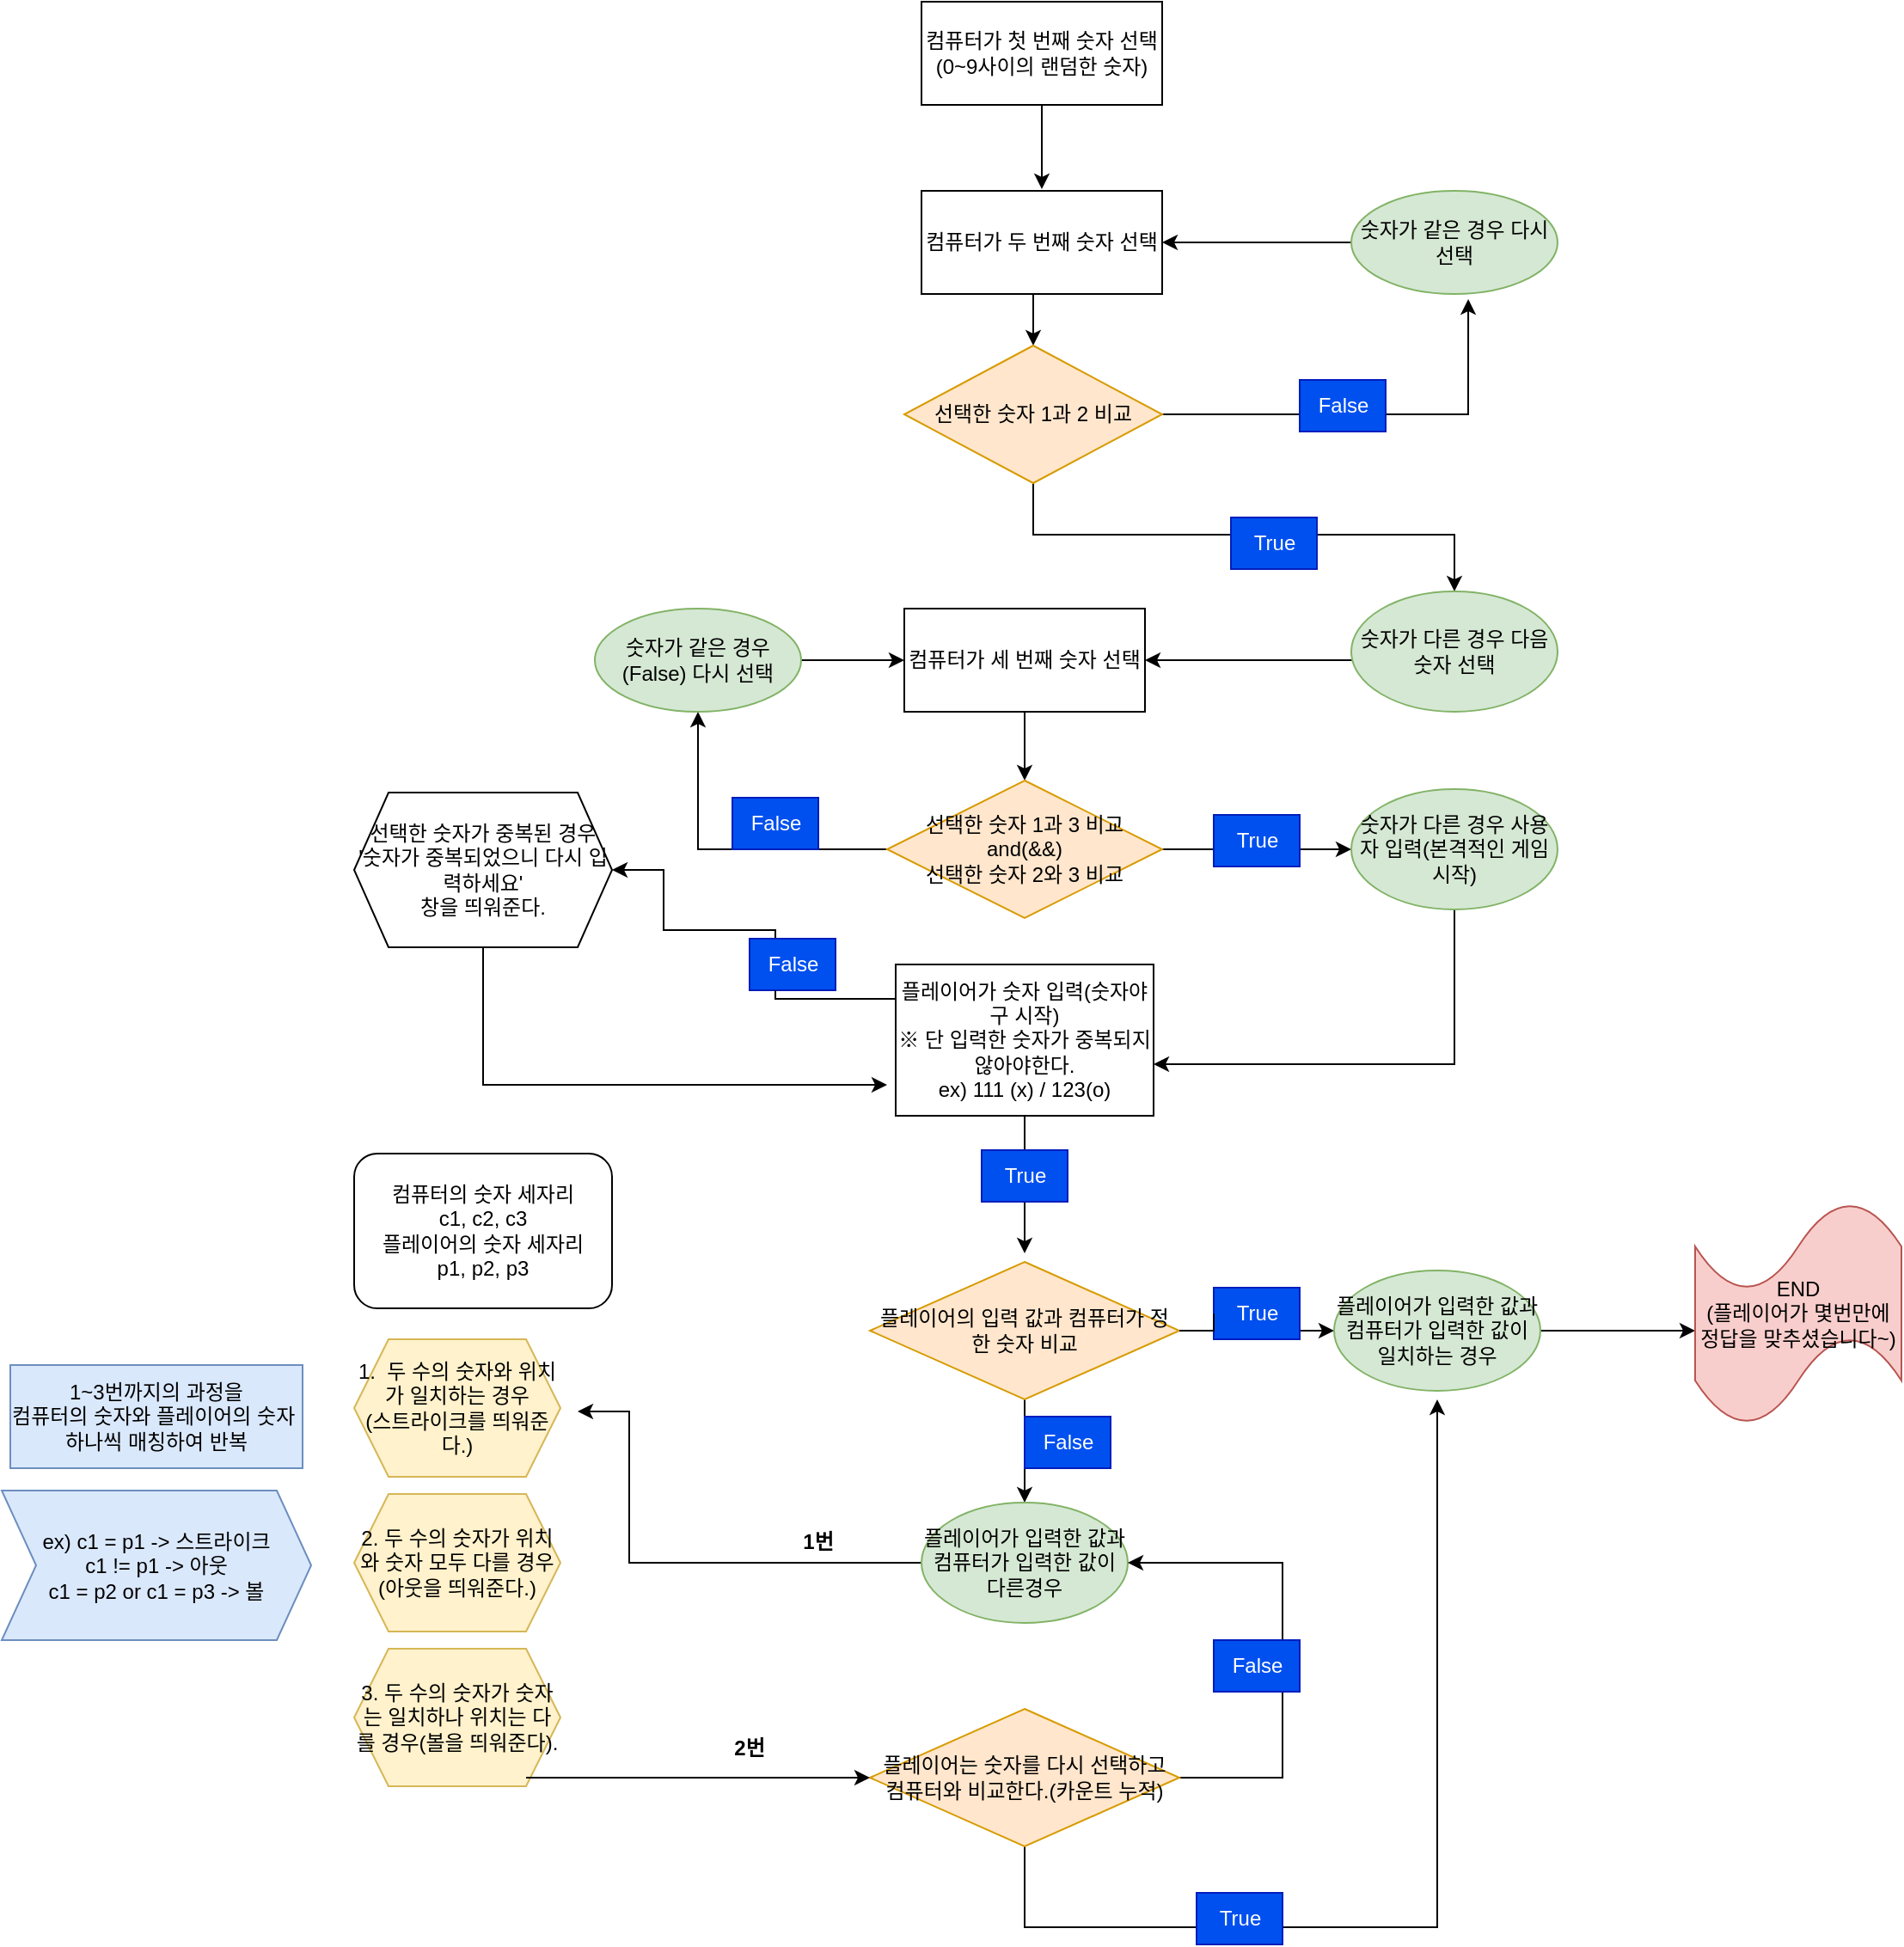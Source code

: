 <mxfile version="20.2.8" type="device"><diagram id="8KU1A6qyDvG25UuSQBPq" name="페이지-1"><mxGraphModel dx="2324" dy="836" grid="1" gridSize="10" guides="1" tooltips="1" connect="1" arrows="1" fold="1" page="1" pageScale="1" pageWidth="827" pageHeight="1169" math="0" shadow="0"><root><mxCell id="0"/><mxCell id="1" parent="0"/><mxCell id="VJcaiacTSs3sF9PD4cOd-3" value="" style="edgeStyle=orthogonalEdgeStyle;rounded=0;orthogonalLoop=1;jettySize=auto;html=1;exitX=0.5;exitY=1;exitDx=0;exitDy=0;" edge="1" parent="1" source="VJcaiacTSs3sF9PD4cOd-1"><mxGeometry relative="1" as="geometry"><mxPoint x="410" y="79" as="sourcePoint"/><mxPoint x="410" y="119" as="targetPoint"/></mxGeometry></mxCell><mxCell id="VJcaiacTSs3sF9PD4cOd-1" value="컴퓨터가 첫 번째 숫자 선택(0~9사이의 랜덤한 숫자)" style="rounded=0;whiteSpace=wrap;html=1;" vertex="1" parent="1"><mxGeometry x="340" y="10" width="140" height="60" as="geometry"/></mxCell><mxCell id="VJcaiacTSs3sF9PD4cOd-5" value="" style="edgeStyle=orthogonalEdgeStyle;rounded=0;orthogonalLoop=1;jettySize=auto;html=1;" edge="1" parent="1"><mxGeometry relative="1" as="geometry"><mxPoint x="410" y="180" as="sourcePoint"/><mxPoint x="405" y="210" as="targetPoint"/></mxGeometry></mxCell><mxCell id="VJcaiacTSs3sF9PD4cOd-2" value="컴퓨터가 두 번째 숫자 선택" style="whiteSpace=wrap;html=1;rounded=0;" vertex="1" parent="1"><mxGeometry x="340" y="120" width="140" height="60" as="geometry"/></mxCell><mxCell id="VJcaiacTSs3sF9PD4cOd-15" value="" style="edgeStyle=orthogonalEdgeStyle;rounded=0;orthogonalLoop=1;jettySize=auto;html=1;entryX=0.567;entryY=1.05;entryDx=0;entryDy=0;entryPerimeter=0;" edge="1" parent="1" source="VJcaiacTSs3sF9PD4cOd-4" target="VJcaiacTSs3sF9PD4cOd-6"><mxGeometry relative="1" as="geometry"><mxPoint x="590" y="250" as="targetPoint"/></mxGeometry></mxCell><mxCell id="VJcaiacTSs3sF9PD4cOd-83" value="" style="edgeStyle=orthogonalEdgeStyle;rounded=0;orthogonalLoop=1;jettySize=auto;html=1;" edge="1" parent="1" source="VJcaiacTSs3sF9PD4cOd-4" target="VJcaiacTSs3sF9PD4cOd-9"><mxGeometry relative="1" as="geometry"><mxPoint x="460" y="350" as="targetPoint"/><Array as="points"><mxPoint x="405" y="320"/><mxPoint x="650" y="320"/></Array></mxGeometry></mxCell><mxCell id="VJcaiacTSs3sF9PD4cOd-4" value="선택한 숫자 1과 2 비교" style="rhombus;whiteSpace=wrap;html=1;rounded=0;fillColor=#ffe6cc;strokeColor=#d79b00;" vertex="1" parent="1"><mxGeometry x="330" y="210" width="150" height="80" as="geometry"/></mxCell><mxCell id="VJcaiacTSs3sF9PD4cOd-13" value="" style="edgeStyle=orthogonalEdgeStyle;rounded=0;orthogonalLoop=1;jettySize=auto;html=1;" edge="1" parent="1" source="VJcaiacTSs3sF9PD4cOd-6" target="VJcaiacTSs3sF9PD4cOd-2"><mxGeometry relative="1" as="geometry"/></mxCell><mxCell id="VJcaiacTSs3sF9PD4cOd-6" value="숫자가 같은 경우 다시 선택" style="ellipse;whiteSpace=wrap;html=1;rounded=0;fillColor=#d5e8d4;strokeColor=#82b366;" vertex="1" parent="1"><mxGeometry x="590" y="120" width="120" height="60" as="geometry"/></mxCell><mxCell id="VJcaiacTSs3sF9PD4cOd-12" value="" style="edgeStyle=orthogonalEdgeStyle;rounded=0;orthogonalLoop=1;jettySize=auto;html=1;" edge="1" parent="1" source="VJcaiacTSs3sF9PD4cOd-9" target="VJcaiacTSs3sF9PD4cOd-11"><mxGeometry relative="1" as="geometry"><Array as="points"><mxPoint x="560" y="393"/><mxPoint x="560" y="393"/></Array></mxGeometry></mxCell><mxCell id="VJcaiacTSs3sF9PD4cOd-9" value="숫자가 다른 경우 다음 숫자 선택" style="ellipse;whiteSpace=wrap;html=1;rounded=0;fillColor=#d5e8d4;strokeColor=#82b366;" vertex="1" parent="1"><mxGeometry x="590" y="353" width="120" height="70" as="geometry"/></mxCell><mxCell id="VJcaiacTSs3sF9PD4cOd-23" value="" style="edgeStyle=orthogonalEdgeStyle;rounded=0;orthogonalLoop=1;jettySize=auto;html=1;" edge="1" parent="1" source="VJcaiacTSs3sF9PD4cOd-11" target="VJcaiacTSs3sF9PD4cOd-17"><mxGeometry relative="1" as="geometry"/></mxCell><mxCell id="VJcaiacTSs3sF9PD4cOd-11" value="컴퓨터가 세 번째 숫자 선택" style="whiteSpace=wrap;html=1;rounded=0;" vertex="1" parent="1"><mxGeometry x="330" y="363" width="140" height="60" as="geometry"/></mxCell><mxCell id="VJcaiacTSs3sF9PD4cOd-21" value="" style="edgeStyle=orthogonalEdgeStyle;rounded=0;orthogonalLoop=1;jettySize=auto;html=1;entryX=0.5;entryY=1;entryDx=0;entryDy=0;" edge="1" parent="1" source="VJcaiacTSs3sF9PD4cOd-17" target="VJcaiacTSs3sF9PD4cOd-18"><mxGeometry relative="1" as="geometry"><mxPoint x="200" y="503" as="targetPoint"/></mxGeometry></mxCell><mxCell id="VJcaiacTSs3sF9PD4cOd-25" value="" style="edgeStyle=orthogonalEdgeStyle;rounded=0;orthogonalLoop=1;jettySize=auto;html=1;" edge="1" parent="1" source="VJcaiacTSs3sF9PD4cOd-17" target="VJcaiacTSs3sF9PD4cOd-24"><mxGeometry relative="1" as="geometry"/></mxCell><mxCell id="VJcaiacTSs3sF9PD4cOd-17" value="선택한 숫자 1과 3 비교&lt;br&gt;and(&amp;amp;&amp;amp;)&lt;br&gt;선택한 숫자 2와 3 비교" style="rhombus;whiteSpace=wrap;html=1;rounded=0;fillColor=#ffe6cc;strokeColor=#d79b00;" vertex="1" parent="1"><mxGeometry x="320" y="463" width="160" height="80" as="geometry"/></mxCell><mxCell id="VJcaiacTSs3sF9PD4cOd-19" value="" style="edgeStyle=orthogonalEdgeStyle;rounded=0;orthogonalLoop=1;jettySize=auto;html=1;" edge="1" parent="1" source="VJcaiacTSs3sF9PD4cOd-18" target="VJcaiacTSs3sF9PD4cOd-11"><mxGeometry relative="1" as="geometry"/></mxCell><mxCell id="VJcaiacTSs3sF9PD4cOd-18" value="숫자가 같은 경우(False) 다시 선택" style="ellipse;whiteSpace=wrap;html=1;rounded=0;fillColor=#d5e8d4;strokeColor=#82b366;" vertex="1" parent="1"><mxGeometry x="150" y="363" width="120" height="60" as="geometry"/></mxCell><mxCell id="VJcaiacTSs3sF9PD4cOd-33" value="" style="edgeStyle=orthogonalEdgeStyle;rounded=0;orthogonalLoop=1;jettySize=auto;html=1;" edge="1" parent="1"><mxGeometry relative="1" as="geometry"><mxPoint x="670" y="533" as="sourcePoint"/><mxPoint x="475" y="628" as="targetPoint"/><Array as="points"><mxPoint x="650" y="533"/><mxPoint x="650" y="628"/></Array></mxGeometry></mxCell><mxCell id="VJcaiacTSs3sF9PD4cOd-24" value="숫자가 다른 경우 사용자 입력(본격적인 게임 시작)" style="ellipse;whiteSpace=wrap;html=1;rounded=0;fillColor=#d5e8d4;strokeColor=#82b366;" vertex="1" parent="1"><mxGeometry x="590" y="468" width="120" height="70" as="geometry"/></mxCell><mxCell id="VJcaiacTSs3sF9PD4cOd-35" value="" style="edgeStyle=orthogonalEdgeStyle;rounded=0;orthogonalLoop=1;jettySize=auto;html=1;" edge="1" parent="1" source="VJcaiacTSs3sF9PD4cOd-28"><mxGeometry relative="1" as="geometry"><mxPoint x="400" y="738" as="targetPoint"/></mxGeometry></mxCell><mxCell id="VJcaiacTSs3sF9PD4cOd-88" value="" style="edgeStyle=orthogonalEdgeStyle;rounded=0;orthogonalLoop=1;jettySize=auto;html=1;startArrow=none;" edge="1" parent="1" source="VJcaiacTSs3sF9PD4cOd-93" target="VJcaiacTSs3sF9PD4cOd-90"><mxGeometry relative="1" as="geometry"><mxPoint x="170" y="614" as="targetPoint"/><Array as="points"><mxPoint x="255" y="550"/><mxPoint x="190" y="550"/><mxPoint x="190" y="515"/></Array></mxGeometry></mxCell><mxCell id="VJcaiacTSs3sF9PD4cOd-28" value="플레이어가 숫자 입력(숫자야구 시작)&lt;br&gt;※ 단 입력한 숫자가 중복되지 않아야한다.&lt;br&gt;ex) 111 (x) / 123(o)" style="whiteSpace=wrap;html=1;rounded=0;" vertex="1" parent="1"><mxGeometry x="325" y="570" width="150" height="88" as="geometry"/></mxCell><mxCell id="VJcaiacTSs3sF9PD4cOd-38" value="" style="edgeStyle=orthogonalEdgeStyle;rounded=0;orthogonalLoop=1;jettySize=auto;html=1;startArrow=none;" edge="1" parent="1" source="VJcaiacTSs3sF9PD4cOd-55"><mxGeometry relative="1" as="geometry"><mxPoint x="580" y="783" as="targetPoint"/><Array as="points"><mxPoint x="560" y="783"/><mxPoint x="560" y="783"/></Array></mxGeometry></mxCell><mxCell id="VJcaiacTSs3sF9PD4cOd-43" value="" style="edgeStyle=orthogonalEdgeStyle;rounded=0;orthogonalLoop=1;jettySize=auto;html=1;" edge="1" parent="1" source="VJcaiacTSs3sF9PD4cOd-36" target="VJcaiacTSs3sF9PD4cOd-42"><mxGeometry relative="1" as="geometry"/></mxCell><mxCell id="VJcaiacTSs3sF9PD4cOd-36" value="플레이어의 입력 값과 컴퓨터가 정한 숫자 비교" style="rhombus;whiteSpace=wrap;html=1;fillColor=#ffe6cc;strokeColor=#d79b00;" vertex="1" parent="1"><mxGeometry x="310" y="743" width="180" height="80" as="geometry"/></mxCell><mxCell id="VJcaiacTSs3sF9PD4cOd-41" value="" style="edgeStyle=orthogonalEdgeStyle;rounded=0;orthogonalLoop=1;jettySize=auto;html=1;" edge="1" parent="1" source="VJcaiacTSs3sF9PD4cOd-39"><mxGeometry relative="1" as="geometry"><mxPoint x="790" y="783" as="targetPoint"/></mxGeometry></mxCell><mxCell id="VJcaiacTSs3sF9PD4cOd-39" value="플레이어가 입력한 값과&lt;br&gt;컴퓨터가 입력한 값이&lt;br&gt;일치하는 경우" style="ellipse;whiteSpace=wrap;html=1;rounded=0;fillColor=#d5e8d4;strokeColor=#82b366;" vertex="1" parent="1"><mxGeometry x="580" y="748" width="120" height="70" as="geometry"/></mxCell><mxCell id="VJcaiacTSs3sF9PD4cOd-40" value="END&lt;br&gt;(플레이어가 몇번만에 정답을 맞추셨습니다~)" style="shape=tape;whiteSpace=wrap;html=1;fillColor=#f8cecc;strokeColor=#b85450;rounded=0;" vertex="1" parent="1"><mxGeometry x="790" y="708" width="120" height="130" as="geometry"/></mxCell><mxCell id="VJcaiacTSs3sF9PD4cOd-45" value="" style="edgeStyle=orthogonalEdgeStyle;rounded=0;orthogonalLoop=1;jettySize=auto;html=1;" edge="1" parent="1" source="VJcaiacTSs3sF9PD4cOd-42"><mxGeometry relative="1" as="geometry"><mxPoint x="140" y="830" as="targetPoint"/><Array as="points"><mxPoint x="170" y="918"/><mxPoint x="170" y="830"/></Array></mxGeometry></mxCell><mxCell id="VJcaiacTSs3sF9PD4cOd-42" value="플레이어가 입력한 값과&lt;br&gt;컴퓨터가 입력한 값이&lt;br&gt;다른경우" style="ellipse;whiteSpace=wrap;html=1;rounded=0;fillColor=#d5e8d4;strokeColor=#82b366;" vertex="1" parent="1"><mxGeometry x="340" y="883" width="120" height="70" as="geometry"/></mxCell><mxCell id="VJcaiacTSs3sF9PD4cOd-49" value="컴퓨터의 숫자 세자리&lt;br&gt;c1, c2, c3&lt;br&gt;플레이어의 숫자 세자리&lt;br&gt;p1, p2, p3" style="rounded=1;whiteSpace=wrap;html=1;" vertex="1" parent="1"><mxGeometry x="10" y="680" width="150" height="90" as="geometry"/></mxCell><mxCell id="VJcaiacTSs3sF9PD4cOd-54" value="" style="edgeStyle=orthogonalEdgeStyle;rounded=0;orthogonalLoop=1;jettySize=auto;html=1;entryX=1;entryY=0.5;entryDx=0;entryDy=0;" edge="1" parent="1" source="VJcaiacTSs3sF9PD4cOd-51" target="VJcaiacTSs3sF9PD4cOd-42"><mxGeometry relative="1" as="geometry"><mxPoint x="560" y="913" as="targetPoint"/><Array as="points"><mxPoint x="550" y="1043"/><mxPoint x="550" y="918"/></Array></mxGeometry></mxCell><mxCell id="VJcaiacTSs3sF9PD4cOd-72" value="" style="edgeStyle=orthogonalEdgeStyle;rounded=0;orthogonalLoop=1;jettySize=auto;html=1;" edge="1" parent="1" source="VJcaiacTSs3sF9PD4cOd-51"><mxGeometry relative="1" as="geometry"><mxPoint x="640" y="823" as="targetPoint"/><Array as="points"><mxPoint x="400" y="1130"/><mxPoint x="640" y="1130"/></Array></mxGeometry></mxCell><mxCell id="VJcaiacTSs3sF9PD4cOd-51" value="플레이어는 숫자를 다시 선택하고 컴퓨터와 비교한다.(카운트 누적)" style="rhombus;whiteSpace=wrap;html=1;fillColor=#ffe6cc;strokeColor=#d79b00;" vertex="1" parent="1"><mxGeometry x="310" y="1003" width="180" height="80" as="geometry"/></mxCell><mxCell id="VJcaiacTSs3sF9PD4cOd-56" value="True" style="text;html=1;align=center;verticalAlign=middle;resizable=0;points=[];autosize=1;strokeColor=#001DBC;fillColor=#0050ef;fontColor=#ffffff;" vertex="1" parent="1"><mxGeometry x="510" y="483" width="50" height="30" as="geometry"/></mxCell><mxCell id="VJcaiacTSs3sF9PD4cOd-57" value="True" style="text;html=1;align=center;verticalAlign=middle;resizable=0;points=[];autosize=1;strokeColor=#001DBC;fillColor=#0050ef;fontColor=#ffffff;" vertex="1" parent="1"><mxGeometry x="520" y="310" width="50" height="30" as="geometry"/></mxCell><mxCell id="VJcaiacTSs3sF9PD4cOd-58" value="False" style="text;html=1;align=center;verticalAlign=middle;resizable=0;points=[];autosize=1;strokeColor=#001DBC;fillColor=#0050ef;fontColor=#ffffff;" vertex="1" parent="1"><mxGeometry x="560" y="230" width="50" height="30" as="geometry"/></mxCell><mxCell id="VJcaiacTSs3sF9PD4cOd-64" value="False" style="text;html=1;align=center;verticalAlign=middle;resizable=0;points=[];autosize=1;strokeColor=#001DBC;fillColor=#0050ef;fontColor=#ffffff;" vertex="1" parent="1"><mxGeometry x="230" y="473" width="50" height="30" as="geometry"/></mxCell><mxCell id="VJcaiacTSs3sF9PD4cOd-67" value="False" style="text;html=1;align=center;verticalAlign=middle;resizable=0;points=[];autosize=1;strokeColor=#001DBC;fillColor=#0050ef;fontColor=#ffffff;" vertex="1" parent="1"><mxGeometry x="400" y="833" width="50" height="30" as="geometry"/></mxCell><mxCell id="VJcaiacTSs3sF9PD4cOd-74" value="" style="group;labelBackgroundColor=none;" vertex="1" connectable="0" parent="1"><mxGeometry x="10" y="788" width="120" height="260" as="geometry"/></mxCell><mxCell id="VJcaiacTSs3sF9PD4cOd-44" value="1.&amp;nbsp; 두 수의 숫자와 위치가 일치하는 경우&lt;br&gt;(스트라이크를 띄워준다.)" style="shape=hexagon;perimeter=hexagonPerimeter2;whiteSpace=wrap;html=1;fixedSize=1;fillColor=#fff2cc;strokeColor=#d6b656;rounded=0;" vertex="1" parent="VJcaiacTSs3sF9PD4cOd-74"><mxGeometry width="120" height="80" as="geometry"/></mxCell><mxCell id="VJcaiacTSs3sF9PD4cOd-46" value="2. 두 수의 숫자가 위치와 숫자 모두 다를 경우(아웃을 띄워준다.)" style="shape=hexagon;perimeter=hexagonPerimeter2;whiteSpace=wrap;html=1;fixedSize=1;fillColor=#fff2cc;strokeColor=#d6b656;rounded=0;" vertex="1" parent="VJcaiacTSs3sF9PD4cOd-74"><mxGeometry y="90" width="120" height="80" as="geometry"/></mxCell><mxCell id="VJcaiacTSs3sF9PD4cOd-47" value="3. 두 수의 숫자가 숫자는 일치하나 위치는 다를 경우(볼을 띄워준다)." style="shape=hexagon;perimeter=hexagonPerimeter2;whiteSpace=wrap;html=1;fixedSize=1;fillColor=#fff2cc;strokeColor=#d6b656;rounded=0;" vertex="1" parent="VJcaiacTSs3sF9PD4cOd-74"><mxGeometry y="180" width="120" height="80" as="geometry"/></mxCell><mxCell id="VJcaiacTSs3sF9PD4cOd-77" value="" style="edgeStyle=orthogonalEdgeStyle;rounded=0;orthogonalLoop=1;jettySize=auto;html=1;" edge="1" parent="1"><mxGeometry relative="1" as="geometry"><mxPoint x="110" y="1043" as="sourcePoint"/><mxPoint x="310" y="1043" as="targetPoint"/><Array as="points"><mxPoint x="300" y="1043"/></Array></mxGeometry></mxCell><mxCell id="VJcaiacTSs3sF9PD4cOd-78" value="1번" style="text;html=1;strokeColor=none;fillColor=none;align=center;verticalAlign=middle;whiteSpace=wrap;rounded=0;labelBackgroundColor=none;fontStyle=1" vertex="1" parent="1"><mxGeometry x="260" y="893" width="40" height="25" as="geometry"/></mxCell><mxCell id="VJcaiacTSs3sF9PD4cOd-79" value="2번" style="text;html=1;strokeColor=none;fillColor=none;align=center;verticalAlign=middle;whiteSpace=wrap;rounded=0;labelBackgroundColor=none;fontStyle=1" vertex="1" parent="1"><mxGeometry x="220" y="1013" width="40" height="25" as="geometry"/></mxCell><mxCell id="VJcaiacTSs3sF9PD4cOd-80" value="False" style="text;html=1;align=center;verticalAlign=middle;resizable=0;points=[];autosize=1;strokeColor=#001DBC;fillColor=#0050ef;fontColor=#ffffff;" vertex="1" parent="1"><mxGeometry x="510" y="963" width="50" height="30" as="geometry"/></mxCell><mxCell id="VJcaiacTSs3sF9PD4cOd-55" value="True" style="text;html=1;align=center;verticalAlign=middle;resizable=0;points=[];autosize=1;strokeColor=#001DBC;fillColor=#0050ef;fontColor=#ffffff;" vertex="1" parent="1"><mxGeometry x="510" y="758" width="50" height="30" as="geometry"/></mxCell><mxCell id="VJcaiacTSs3sF9PD4cOd-81" value="" style="edgeStyle=orthogonalEdgeStyle;rounded=0;orthogonalLoop=1;jettySize=auto;html=1;endArrow=none;" edge="1" parent="1" source="VJcaiacTSs3sF9PD4cOd-36" target="VJcaiacTSs3sF9PD4cOd-55"><mxGeometry relative="1" as="geometry"><mxPoint x="490" y="783" as="sourcePoint"/><mxPoint x="580" y="783" as="targetPoint"/><Array as="points"/></mxGeometry></mxCell><mxCell id="VJcaiacTSs3sF9PD4cOd-86" value="True" style="text;html=1;align=center;verticalAlign=middle;resizable=0;points=[];autosize=1;strokeColor=#001DBC;fillColor=#0050ef;fontColor=#ffffff;" vertex="1" parent="1"><mxGeometry x="500" y="1110" width="50" height="30" as="geometry"/></mxCell><mxCell id="VJcaiacTSs3sF9PD4cOd-89" value="True" style="text;html=1;align=center;verticalAlign=middle;resizable=0;points=[];autosize=1;strokeColor=#001DBC;fillColor=#0050ef;fontColor=#ffffff;" vertex="1" parent="1"><mxGeometry x="375" y="678" width="50" height="30" as="geometry"/></mxCell><mxCell id="VJcaiacTSs3sF9PD4cOd-96" value="" style="edgeStyle=orthogonalEdgeStyle;rounded=0;orthogonalLoop=1;jettySize=auto;html=1;" edge="1" parent="1" source="VJcaiacTSs3sF9PD4cOd-90"><mxGeometry relative="1" as="geometry"><mxPoint x="320" y="640" as="targetPoint"/><Array as="points"><mxPoint x="85" y="640"/></Array></mxGeometry></mxCell><mxCell id="VJcaiacTSs3sF9PD4cOd-90" value="선택한 숫자가 중복된 경우 '숫자가 중복되었으니 다시 입력하세요'&lt;br&gt;창을 띄워준다." style="shape=hexagon;perimeter=hexagonPerimeter2;whiteSpace=wrap;html=1;fixedSize=1;labelBackgroundColor=none;" vertex="1" parent="1"><mxGeometry x="10" y="470" width="150" height="90" as="geometry"/></mxCell><mxCell id="VJcaiacTSs3sF9PD4cOd-93" value="False" style="text;html=1;align=center;verticalAlign=middle;resizable=0;points=[];autosize=1;strokeColor=#001DBC;fillColor=#0050ef;fontColor=#ffffff;" vertex="1" parent="1"><mxGeometry x="240" y="555" width="50" height="30" as="geometry"/></mxCell><mxCell id="VJcaiacTSs3sF9PD4cOd-94" value="" style="edgeStyle=orthogonalEdgeStyle;rounded=0;orthogonalLoop=1;jettySize=auto;html=1;endArrow=none;" edge="1" parent="1" source="VJcaiacTSs3sF9PD4cOd-28" target="VJcaiacTSs3sF9PD4cOd-93"><mxGeometry relative="1" as="geometry"><mxPoint x="325" y="614" as="sourcePoint"/><mxPoint x="170" y="614" as="targetPoint"/><Array as="points"><mxPoint x="255" y="590"/></Array></mxGeometry></mxCell><mxCell id="VJcaiacTSs3sF9PD4cOd-98" value="1~3번까지의 과정을&lt;br&gt;컴퓨터의 숫자와 플레이어의 숫자&amp;nbsp; 하나씩 매칭하여 반복" style="rounded=0;whiteSpace=wrap;html=1;labelBackgroundColor=none;fillColor=#dae8fc;strokeColor=#6c8ebf;" vertex="1" parent="1"><mxGeometry x="-190" y="803" width="170" height="60" as="geometry"/></mxCell><mxCell id="VJcaiacTSs3sF9PD4cOd-101" value="&lt;div&gt;ex) c1 = p1 -&amp;gt; 스트라이크&lt;/div&gt;&lt;div&gt;c1 != p1 -&amp;gt; 아웃&lt;/div&gt;&lt;div&gt;c1 = p2 or c1 = p3 -&amp;gt; 볼&lt;/div&gt;" style="shape=step;perimeter=stepPerimeter;whiteSpace=wrap;html=1;fixedSize=1;labelBackgroundColor=none;labelBorderColor=none;fillColor=#dae8fc;strokeColor=#6c8ebf;" vertex="1" parent="1"><mxGeometry x="-195" y="876" width="180" height="87" as="geometry"/></mxCell></root></mxGraphModel></diagram></mxfile>